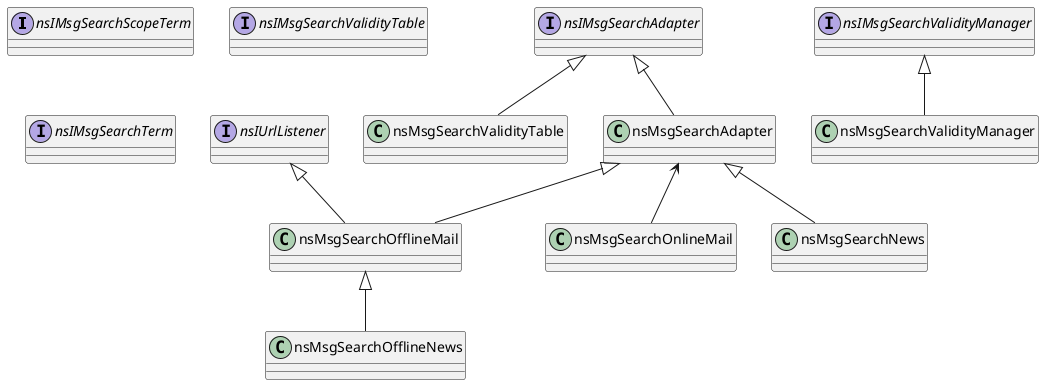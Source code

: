 @startuml

interface nsIMsgSearchScopeTerm
interface nsIUrlListener
interface nsIMsgSearchAdapter
interface nsIMsgSearchValidityTable
interface nsIMsgSearchTerm
interface nsIMsgSearchValidityManager

class nsMsgSearchValidityManager
nsIMsgSearchValidityManager <|-- nsMsgSearchValidityManager

class nsMsgSearchValidityTable
nsIMsgSearchAdapter <|-- nsMsgSearchValidityTable

class nsMsgSearchAdapter
nsIMsgSearchAdapter <|-- nsMsgSearchAdapter

class nsMsgSearchOfflineMail
nsMsgSearchAdapter <|-- nsMsgSearchOfflineMail
nsIUrlListener <|-- nsMsgSearchOfflineMail

' online (IMAP) folders
class nsMsgSearchOnlineMail
nsMsgSearchAdapter <-- nsMsgSearchOnlineMail

class nsMsgSearchOfflineNews
nsMsgSearchOfflineMail <|-- nsMsgSearchOfflineNews

' search XPAT-capable news servers
class nsMsgSearchNews
nsMsgSearchAdapter <|-- nsMsgSearchNews



@enduml
